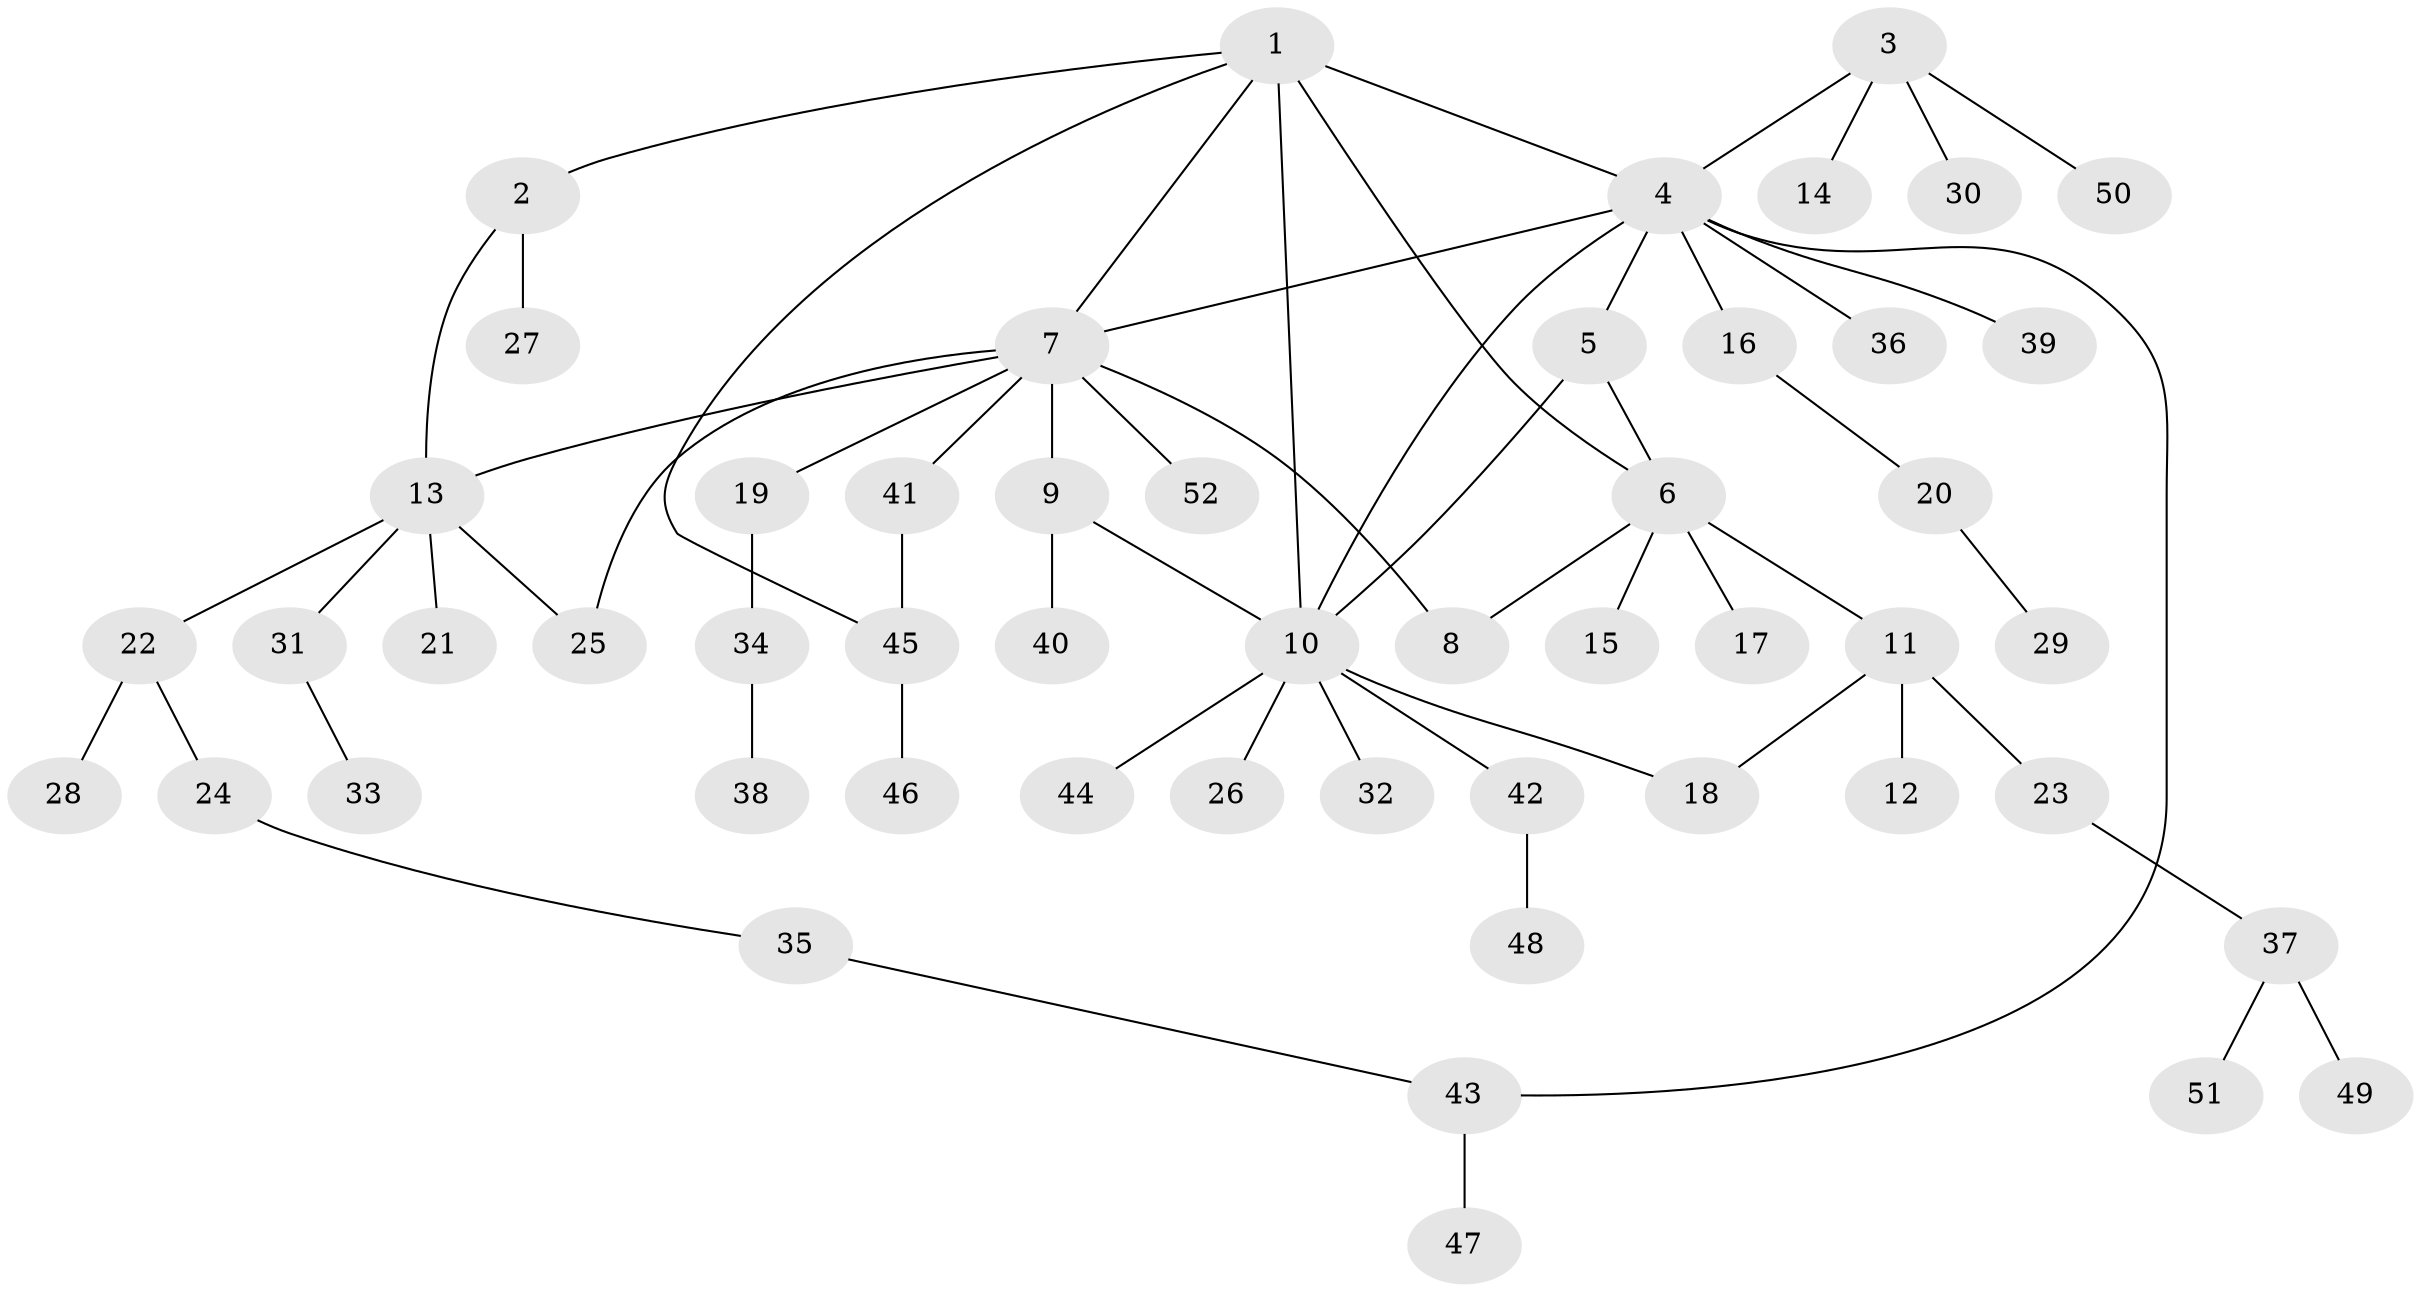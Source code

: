 // Generated by graph-tools (version 1.1) at 2025/50/03/09/25 03:50:31]
// undirected, 52 vertices, 62 edges
graph export_dot {
graph [start="1"]
  node [color=gray90,style=filled];
  1;
  2;
  3;
  4;
  5;
  6;
  7;
  8;
  9;
  10;
  11;
  12;
  13;
  14;
  15;
  16;
  17;
  18;
  19;
  20;
  21;
  22;
  23;
  24;
  25;
  26;
  27;
  28;
  29;
  30;
  31;
  32;
  33;
  34;
  35;
  36;
  37;
  38;
  39;
  40;
  41;
  42;
  43;
  44;
  45;
  46;
  47;
  48;
  49;
  50;
  51;
  52;
  1 -- 2;
  1 -- 4;
  1 -- 6;
  1 -- 7;
  1 -- 10;
  1 -- 45;
  2 -- 13;
  2 -- 27;
  3 -- 4;
  3 -- 14;
  3 -- 30;
  3 -- 50;
  4 -- 5;
  4 -- 7;
  4 -- 10;
  4 -- 16;
  4 -- 36;
  4 -- 39;
  4 -- 43;
  5 -- 6;
  5 -- 10;
  6 -- 8;
  6 -- 11;
  6 -- 15;
  6 -- 17;
  7 -- 8;
  7 -- 9;
  7 -- 13;
  7 -- 19;
  7 -- 25;
  7 -- 41;
  7 -- 52;
  9 -- 10;
  9 -- 40;
  10 -- 18;
  10 -- 26;
  10 -- 32;
  10 -- 42;
  10 -- 44;
  11 -- 12;
  11 -- 18;
  11 -- 23;
  13 -- 21;
  13 -- 22;
  13 -- 25;
  13 -- 31;
  16 -- 20;
  19 -- 34;
  20 -- 29;
  22 -- 24;
  22 -- 28;
  23 -- 37;
  24 -- 35;
  31 -- 33;
  34 -- 38;
  35 -- 43;
  37 -- 49;
  37 -- 51;
  41 -- 45;
  42 -- 48;
  43 -- 47;
  45 -- 46;
}
